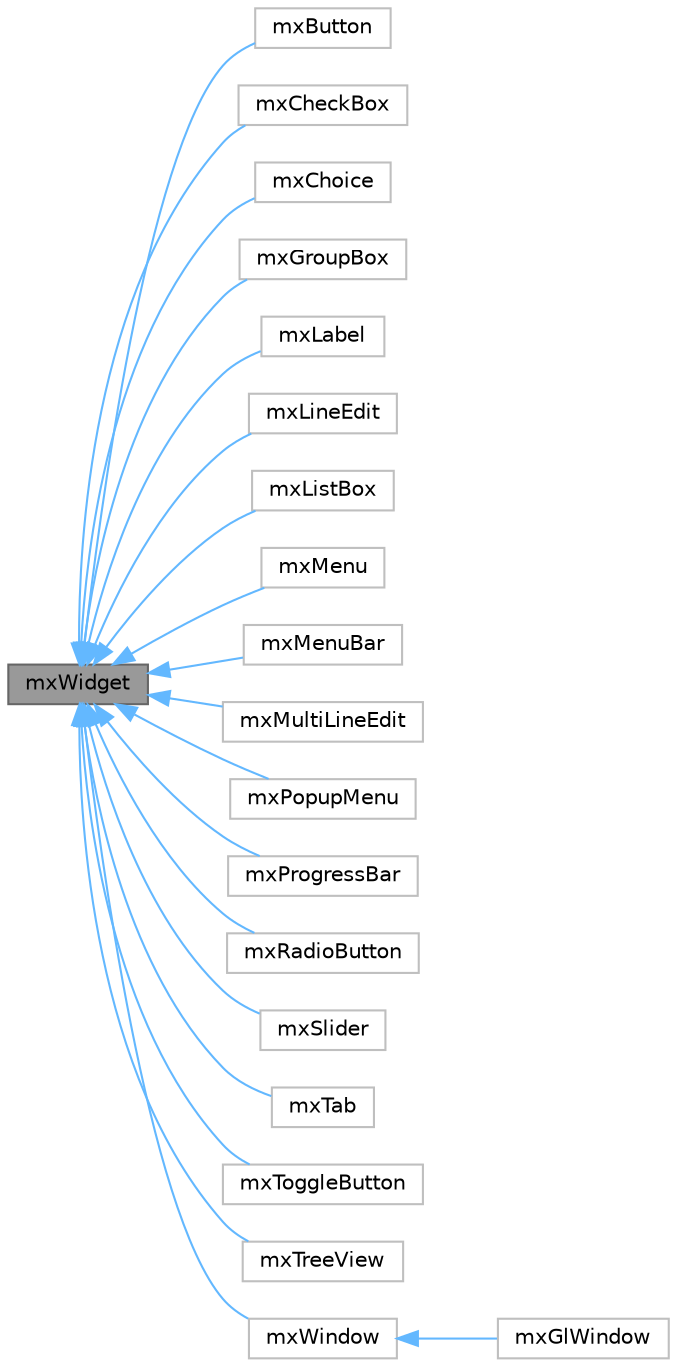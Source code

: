 digraph "mxWidget"
{
 // LATEX_PDF_SIZE
  bgcolor="transparent";
  edge [fontname=Helvetica,fontsize=10,labelfontname=Helvetica,labelfontsize=10];
  node [fontname=Helvetica,fontsize=10,shape=box,height=0.2,width=0.4];
  rankdir="LR";
  Node1 [label="mxWidget",height=0.2,width=0.4,color="gray40", fillcolor="grey60", style="filled", fontcolor="black",tooltip=" "];
  Node1 -> Node2 [dir="back",color="steelblue1",style="solid"];
  Node2 [label="mxButton",height=0.2,width=0.4,color="grey75", fillcolor="white", style="filled",URL="$classmx_button.html",tooltip=" "];
  Node1 -> Node3 [dir="back",color="steelblue1",style="solid"];
  Node3 [label="mxCheckBox",height=0.2,width=0.4,color="grey75", fillcolor="white", style="filled",URL="$classmx_check_box.html",tooltip=" "];
  Node1 -> Node4 [dir="back",color="steelblue1",style="solid"];
  Node4 [label="mxChoice",height=0.2,width=0.4,color="grey75", fillcolor="white", style="filled",URL="$classmx_choice.html",tooltip=" "];
  Node1 -> Node5 [dir="back",color="steelblue1",style="solid"];
  Node5 [label="mxGroupBox",height=0.2,width=0.4,color="grey75", fillcolor="white", style="filled",URL="$classmx_group_box.html",tooltip=" "];
  Node1 -> Node6 [dir="back",color="steelblue1",style="solid"];
  Node6 [label="mxLabel",height=0.2,width=0.4,color="grey75", fillcolor="white", style="filled",URL="$classmx_label.html",tooltip=" "];
  Node1 -> Node7 [dir="back",color="steelblue1",style="solid"];
  Node7 [label="mxLineEdit",height=0.2,width=0.4,color="grey75", fillcolor="white", style="filled",URL="$classmx_line_edit.html",tooltip=" "];
  Node1 -> Node8 [dir="back",color="steelblue1",style="solid"];
  Node8 [label="mxListBox",height=0.2,width=0.4,color="grey75", fillcolor="white", style="filled",URL="$classmx_list_box.html",tooltip=" "];
  Node1 -> Node9 [dir="back",color="steelblue1",style="solid"];
  Node9 [label="mxMenu",height=0.2,width=0.4,color="grey75", fillcolor="white", style="filled",URL="$classmx_menu.html",tooltip=" "];
  Node1 -> Node10 [dir="back",color="steelblue1",style="solid"];
  Node10 [label="mxMenuBar",height=0.2,width=0.4,color="grey75", fillcolor="white", style="filled",URL="$classmx_menu_bar.html",tooltip=" "];
  Node1 -> Node11 [dir="back",color="steelblue1",style="solid"];
  Node11 [label="mxMultiLineEdit",height=0.2,width=0.4,color="grey75", fillcolor="white", style="filled",URL="$classmx_multi_line_edit.html",tooltip=" "];
  Node1 -> Node12 [dir="back",color="steelblue1",style="solid"];
  Node12 [label="mxPopupMenu",height=0.2,width=0.4,color="grey75", fillcolor="white", style="filled",URL="$classmx_popup_menu.html",tooltip=" "];
  Node1 -> Node13 [dir="back",color="steelblue1",style="solid"];
  Node13 [label="mxProgressBar",height=0.2,width=0.4,color="grey75", fillcolor="white", style="filled",URL="$classmx_progress_bar.html",tooltip=" "];
  Node1 -> Node14 [dir="back",color="steelblue1",style="solid"];
  Node14 [label="mxRadioButton",height=0.2,width=0.4,color="grey75", fillcolor="white", style="filled",URL="$classmx_radio_button.html",tooltip=" "];
  Node1 -> Node15 [dir="back",color="steelblue1",style="solid"];
  Node15 [label="mxSlider",height=0.2,width=0.4,color="grey75", fillcolor="white", style="filled",URL="$classmx_slider.html",tooltip=" "];
  Node1 -> Node16 [dir="back",color="steelblue1",style="solid"];
  Node16 [label="mxTab",height=0.2,width=0.4,color="grey75", fillcolor="white", style="filled",URL="$classmx_tab.html",tooltip=" "];
  Node1 -> Node17 [dir="back",color="steelblue1",style="solid"];
  Node17 [label="mxToggleButton",height=0.2,width=0.4,color="grey75", fillcolor="white", style="filled",URL="$classmx_toggle_button.html",tooltip=" "];
  Node1 -> Node18 [dir="back",color="steelblue1",style="solid"];
  Node18 [label="mxTreeView",height=0.2,width=0.4,color="grey75", fillcolor="white", style="filled",URL="$classmx_tree_view.html",tooltip=" "];
  Node1 -> Node19 [dir="back",color="steelblue1",style="solid"];
  Node19 [label="mxWindow",height=0.2,width=0.4,color="grey75", fillcolor="white", style="filled",URL="$classmx_window.html",tooltip=" "];
  Node19 -> Node20 [dir="back",color="steelblue1",style="solid"];
  Node20 [label="mxGlWindow",height=0.2,width=0.4,color="grey75", fillcolor="white", style="filled",URL="$classmx_gl_window.html",tooltip=" "];
}
